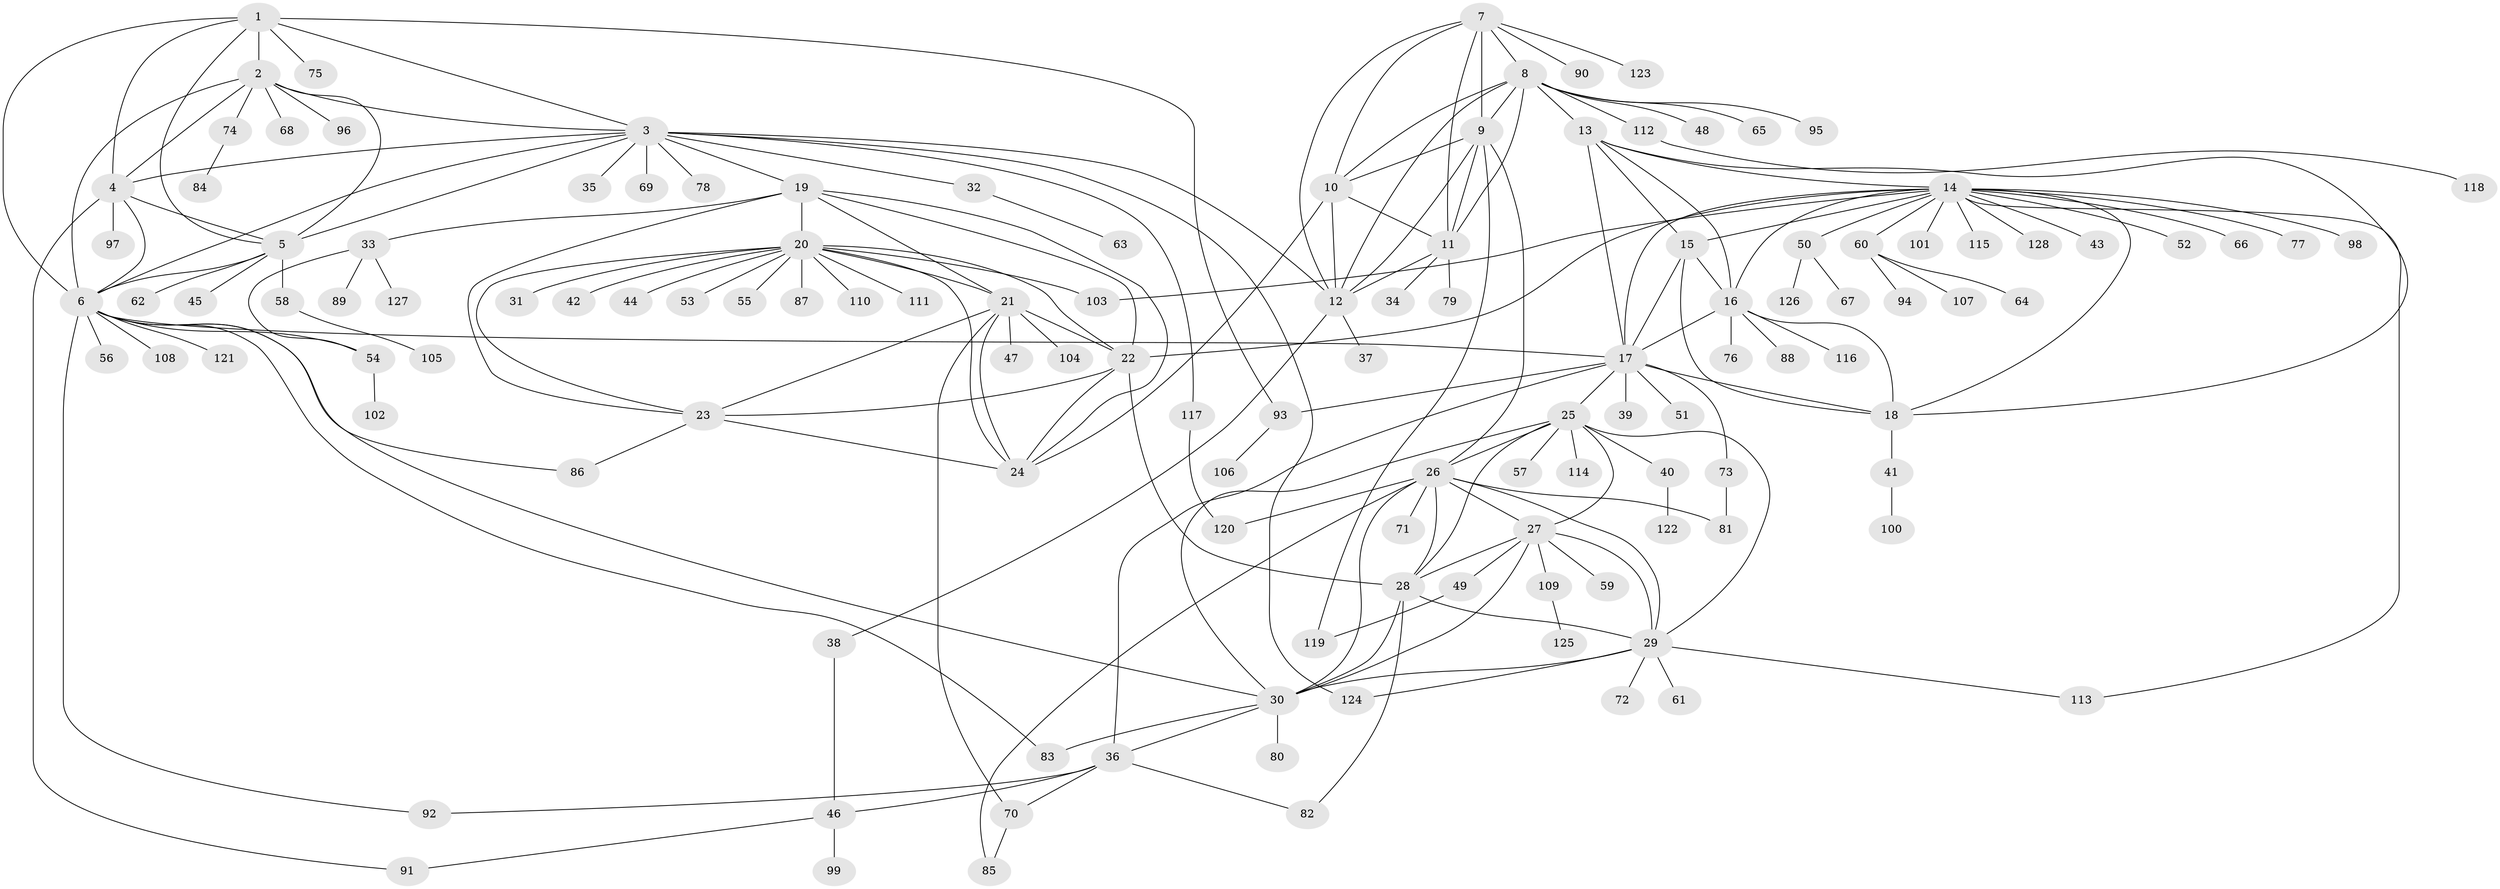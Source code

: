 // Generated by graph-tools (version 1.1) at 2025/26/03/09/25 03:26:42]
// undirected, 128 vertices, 200 edges
graph export_dot {
graph [start="1"]
  node [color=gray90,style=filled];
  1;
  2;
  3;
  4;
  5;
  6;
  7;
  8;
  9;
  10;
  11;
  12;
  13;
  14;
  15;
  16;
  17;
  18;
  19;
  20;
  21;
  22;
  23;
  24;
  25;
  26;
  27;
  28;
  29;
  30;
  31;
  32;
  33;
  34;
  35;
  36;
  37;
  38;
  39;
  40;
  41;
  42;
  43;
  44;
  45;
  46;
  47;
  48;
  49;
  50;
  51;
  52;
  53;
  54;
  55;
  56;
  57;
  58;
  59;
  60;
  61;
  62;
  63;
  64;
  65;
  66;
  67;
  68;
  69;
  70;
  71;
  72;
  73;
  74;
  75;
  76;
  77;
  78;
  79;
  80;
  81;
  82;
  83;
  84;
  85;
  86;
  87;
  88;
  89;
  90;
  91;
  92;
  93;
  94;
  95;
  96;
  97;
  98;
  99;
  100;
  101;
  102;
  103;
  104;
  105;
  106;
  107;
  108;
  109;
  110;
  111;
  112;
  113;
  114;
  115;
  116;
  117;
  118;
  119;
  120;
  121;
  122;
  123;
  124;
  125;
  126;
  127;
  128;
  1 -- 2;
  1 -- 3;
  1 -- 4;
  1 -- 5;
  1 -- 6;
  1 -- 75;
  1 -- 93;
  2 -- 3;
  2 -- 4;
  2 -- 5;
  2 -- 6;
  2 -- 68;
  2 -- 74;
  2 -- 96;
  3 -- 4;
  3 -- 5;
  3 -- 6;
  3 -- 12;
  3 -- 19;
  3 -- 32;
  3 -- 35;
  3 -- 69;
  3 -- 78;
  3 -- 117;
  3 -- 124;
  4 -- 5;
  4 -- 6;
  4 -- 91;
  4 -- 97;
  5 -- 6;
  5 -- 45;
  5 -- 58;
  5 -- 62;
  6 -- 17;
  6 -- 30;
  6 -- 54;
  6 -- 56;
  6 -- 83;
  6 -- 86;
  6 -- 92;
  6 -- 108;
  6 -- 121;
  7 -- 8;
  7 -- 9;
  7 -- 10;
  7 -- 11;
  7 -- 12;
  7 -- 90;
  7 -- 123;
  8 -- 9;
  8 -- 10;
  8 -- 11;
  8 -- 12;
  8 -- 13;
  8 -- 48;
  8 -- 65;
  8 -- 95;
  8 -- 112;
  9 -- 10;
  9 -- 11;
  9 -- 12;
  9 -- 26;
  9 -- 119;
  10 -- 11;
  10 -- 12;
  10 -- 24;
  11 -- 12;
  11 -- 34;
  11 -- 79;
  12 -- 37;
  12 -- 38;
  13 -- 14;
  13 -- 15;
  13 -- 16;
  13 -- 17;
  13 -- 18;
  14 -- 15;
  14 -- 16;
  14 -- 17;
  14 -- 18;
  14 -- 22;
  14 -- 43;
  14 -- 50;
  14 -- 52;
  14 -- 60;
  14 -- 66;
  14 -- 77;
  14 -- 98;
  14 -- 101;
  14 -- 103;
  14 -- 113;
  14 -- 115;
  14 -- 128;
  15 -- 16;
  15 -- 17;
  15 -- 18;
  16 -- 17;
  16 -- 18;
  16 -- 76;
  16 -- 88;
  16 -- 116;
  17 -- 18;
  17 -- 25;
  17 -- 36;
  17 -- 39;
  17 -- 51;
  17 -- 73;
  17 -- 93;
  18 -- 41;
  19 -- 20;
  19 -- 21;
  19 -- 22;
  19 -- 23;
  19 -- 24;
  19 -- 33;
  20 -- 21;
  20 -- 22;
  20 -- 23;
  20 -- 24;
  20 -- 31;
  20 -- 42;
  20 -- 44;
  20 -- 53;
  20 -- 55;
  20 -- 87;
  20 -- 103;
  20 -- 110;
  20 -- 111;
  21 -- 22;
  21 -- 23;
  21 -- 24;
  21 -- 47;
  21 -- 70;
  21 -- 104;
  22 -- 23;
  22 -- 24;
  22 -- 28;
  23 -- 24;
  23 -- 86;
  25 -- 26;
  25 -- 27;
  25 -- 28;
  25 -- 29;
  25 -- 30;
  25 -- 40;
  25 -- 57;
  25 -- 114;
  26 -- 27;
  26 -- 28;
  26 -- 29;
  26 -- 30;
  26 -- 71;
  26 -- 81;
  26 -- 85;
  26 -- 120;
  27 -- 28;
  27 -- 29;
  27 -- 30;
  27 -- 49;
  27 -- 59;
  27 -- 109;
  28 -- 29;
  28 -- 30;
  28 -- 82;
  29 -- 30;
  29 -- 61;
  29 -- 72;
  29 -- 113;
  29 -- 124;
  30 -- 36;
  30 -- 80;
  30 -- 83;
  32 -- 63;
  33 -- 54;
  33 -- 89;
  33 -- 127;
  36 -- 46;
  36 -- 70;
  36 -- 82;
  36 -- 92;
  38 -- 46;
  40 -- 122;
  41 -- 100;
  46 -- 91;
  46 -- 99;
  49 -- 119;
  50 -- 67;
  50 -- 126;
  54 -- 102;
  58 -- 105;
  60 -- 64;
  60 -- 94;
  60 -- 107;
  70 -- 85;
  73 -- 81;
  74 -- 84;
  93 -- 106;
  109 -- 125;
  112 -- 118;
  117 -- 120;
}
